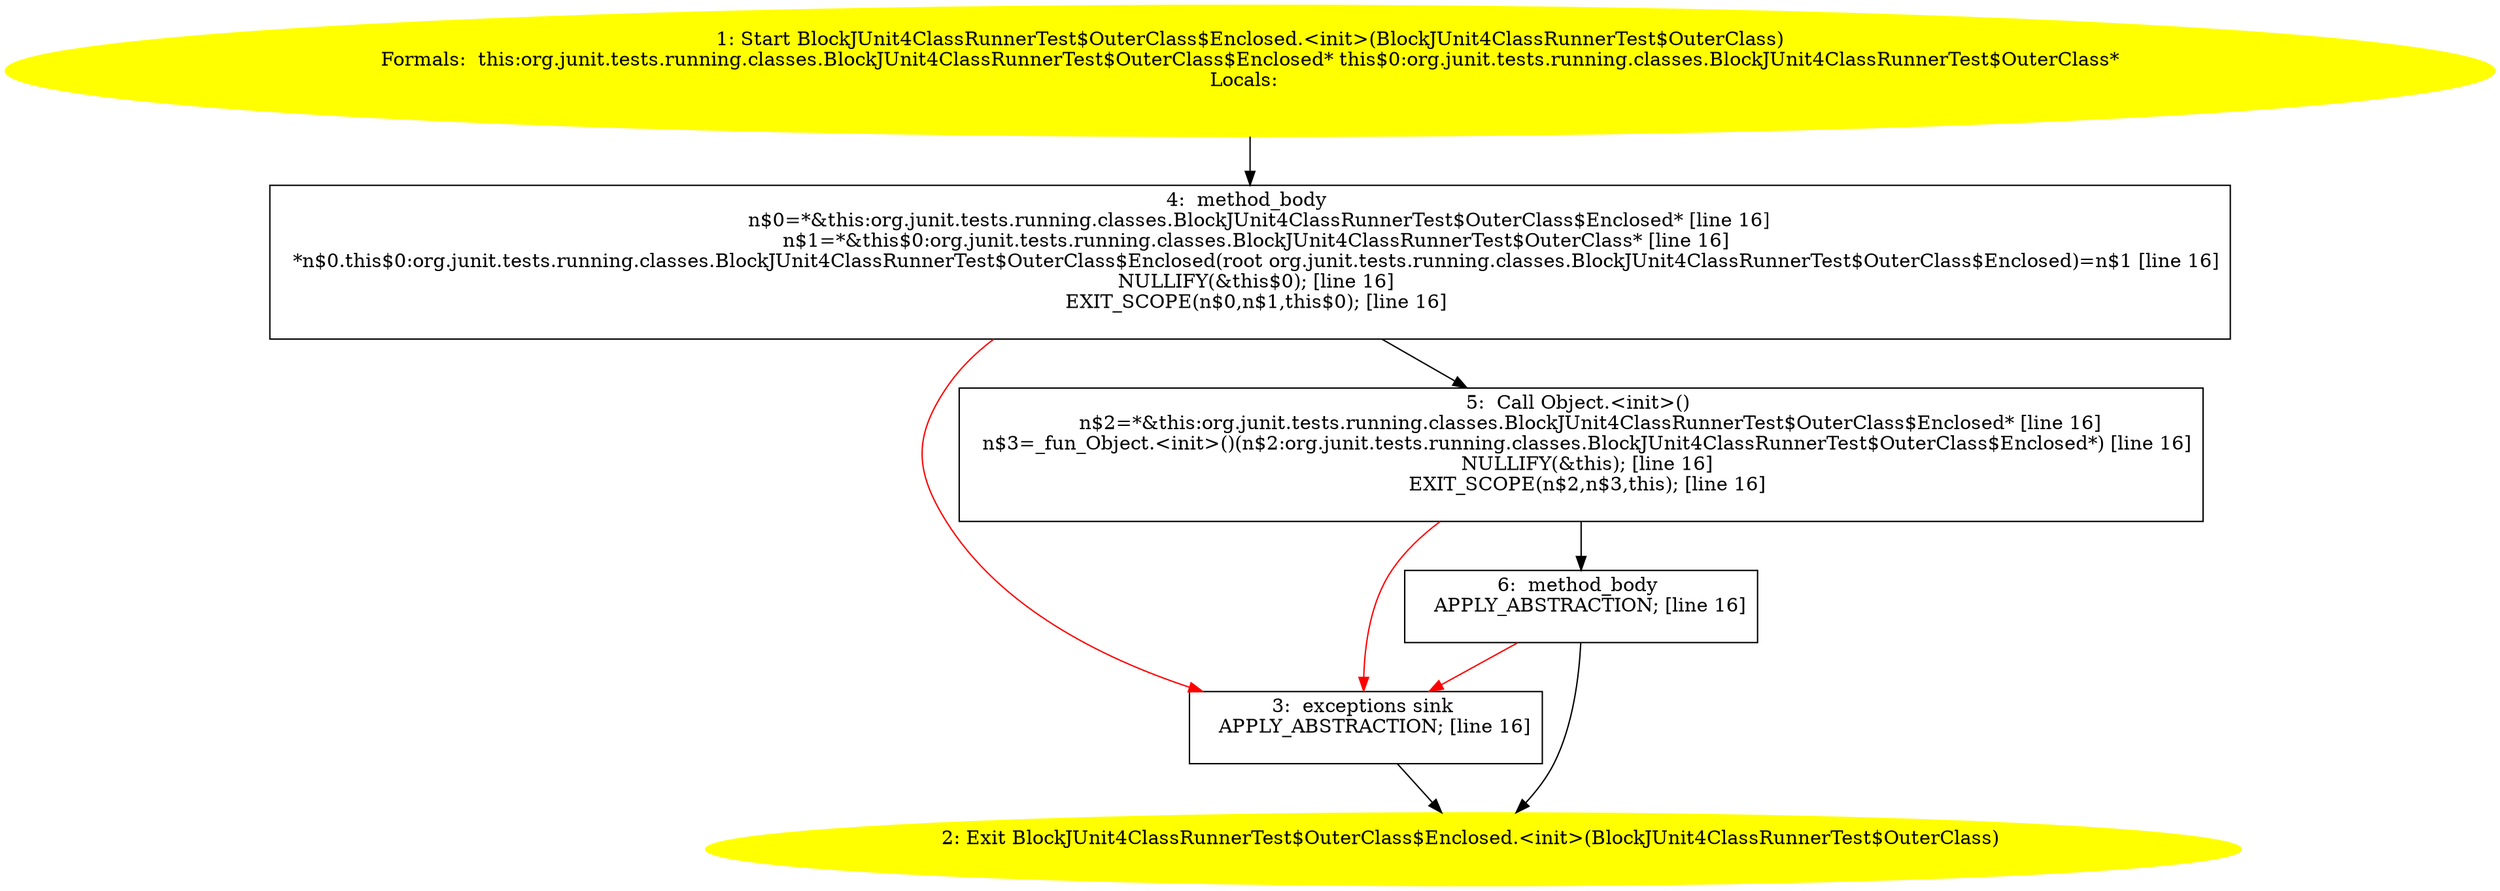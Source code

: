 /* @generated */
digraph cfg {
"org.junit.tests.running.classes.BlockJUnit4ClassRunnerTest$OuterClass$Enclosed.<init>(org.junit.test.5f668969eba7d370daf0231df4a75d22_1" [label="1: Start BlockJUnit4ClassRunnerTest$OuterClass$Enclosed.<init>(BlockJUnit4ClassRunnerTest$OuterClass)\nFormals:  this:org.junit.tests.running.classes.BlockJUnit4ClassRunnerTest$OuterClass$Enclosed* this$0:org.junit.tests.running.classes.BlockJUnit4ClassRunnerTest$OuterClass*\nLocals:  \n  " color=yellow style=filled]
	

	 "org.junit.tests.running.classes.BlockJUnit4ClassRunnerTest$OuterClass$Enclosed.<init>(org.junit.test.5f668969eba7d370daf0231df4a75d22_1" -> "org.junit.tests.running.classes.BlockJUnit4ClassRunnerTest$OuterClass$Enclosed.<init>(org.junit.test.5f668969eba7d370daf0231df4a75d22_4" ;
"org.junit.tests.running.classes.BlockJUnit4ClassRunnerTest$OuterClass$Enclosed.<init>(org.junit.test.5f668969eba7d370daf0231df4a75d22_2" [label="2: Exit BlockJUnit4ClassRunnerTest$OuterClass$Enclosed.<init>(BlockJUnit4ClassRunnerTest$OuterClass) \n  " color=yellow style=filled]
	

"org.junit.tests.running.classes.BlockJUnit4ClassRunnerTest$OuterClass$Enclosed.<init>(org.junit.test.5f668969eba7d370daf0231df4a75d22_3" [label="3:  exceptions sink \n   APPLY_ABSTRACTION; [line 16]\n " shape="box"]
	

	 "org.junit.tests.running.classes.BlockJUnit4ClassRunnerTest$OuterClass$Enclosed.<init>(org.junit.test.5f668969eba7d370daf0231df4a75d22_3" -> "org.junit.tests.running.classes.BlockJUnit4ClassRunnerTest$OuterClass$Enclosed.<init>(org.junit.test.5f668969eba7d370daf0231df4a75d22_2" ;
"org.junit.tests.running.classes.BlockJUnit4ClassRunnerTest$OuterClass$Enclosed.<init>(org.junit.test.5f668969eba7d370daf0231df4a75d22_4" [label="4:  method_body \n   n$0=*&this:org.junit.tests.running.classes.BlockJUnit4ClassRunnerTest$OuterClass$Enclosed* [line 16]\n  n$1=*&this$0:org.junit.tests.running.classes.BlockJUnit4ClassRunnerTest$OuterClass* [line 16]\n  *n$0.this$0:org.junit.tests.running.classes.BlockJUnit4ClassRunnerTest$OuterClass$Enclosed(root org.junit.tests.running.classes.BlockJUnit4ClassRunnerTest$OuterClass$Enclosed)=n$1 [line 16]\n  NULLIFY(&this$0); [line 16]\n  EXIT_SCOPE(n$0,n$1,this$0); [line 16]\n " shape="box"]
	

	 "org.junit.tests.running.classes.BlockJUnit4ClassRunnerTest$OuterClass$Enclosed.<init>(org.junit.test.5f668969eba7d370daf0231df4a75d22_4" -> "org.junit.tests.running.classes.BlockJUnit4ClassRunnerTest$OuterClass$Enclosed.<init>(org.junit.test.5f668969eba7d370daf0231df4a75d22_5" ;
	 "org.junit.tests.running.classes.BlockJUnit4ClassRunnerTest$OuterClass$Enclosed.<init>(org.junit.test.5f668969eba7d370daf0231df4a75d22_4" -> "org.junit.tests.running.classes.BlockJUnit4ClassRunnerTest$OuterClass$Enclosed.<init>(org.junit.test.5f668969eba7d370daf0231df4a75d22_3" [color="red" ];
"org.junit.tests.running.classes.BlockJUnit4ClassRunnerTest$OuterClass$Enclosed.<init>(org.junit.test.5f668969eba7d370daf0231df4a75d22_5" [label="5:  Call Object.<init>() \n   n$2=*&this:org.junit.tests.running.classes.BlockJUnit4ClassRunnerTest$OuterClass$Enclosed* [line 16]\n  n$3=_fun_Object.<init>()(n$2:org.junit.tests.running.classes.BlockJUnit4ClassRunnerTest$OuterClass$Enclosed*) [line 16]\n  NULLIFY(&this); [line 16]\n  EXIT_SCOPE(n$2,n$3,this); [line 16]\n " shape="box"]
	

	 "org.junit.tests.running.classes.BlockJUnit4ClassRunnerTest$OuterClass$Enclosed.<init>(org.junit.test.5f668969eba7d370daf0231df4a75d22_5" -> "org.junit.tests.running.classes.BlockJUnit4ClassRunnerTest$OuterClass$Enclosed.<init>(org.junit.test.5f668969eba7d370daf0231df4a75d22_6" ;
	 "org.junit.tests.running.classes.BlockJUnit4ClassRunnerTest$OuterClass$Enclosed.<init>(org.junit.test.5f668969eba7d370daf0231df4a75d22_5" -> "org.junit.tests.running.classes.BlockJUnit4ClassRunnerTest$OuterClass$Enclosed.<init>(org.junit.test.5f668969eba7d370daf0231df4a75d22_3" [color="red" ];
"org.junit.tests.running.classes.BlockJUnit4ClassRunnerTest$OuterClass$Enclosed.<init>(org.junit.test.5f668969eba7d370daf0231df4a75d22_6" [label="6:  method_body \n   APPLY_ABSTRACTION; [line 16]\n " shape="box"]
	

	 "org.junit.tests.running.classes.BlockJUnit4ClassRunnerTest$OuterClass$Enclosed.<init>(org.junit.test.5f668969eba7d370daf0231df4a75d22_6" -> "org.junit.tests.running.classes.BlockJUnit4ClassRunnerTest$OuterClass$Enclosed.<init>(org.junit.test.5f668969eba7d370daf0231df4a75d22_2" ;
	 "org.junit.tests.running.classes.BlockJUnit4ClassRunnerTest$OuterClass$Enclosed.<init>(org.junit.test.5f668969eba7d370daf0231df4a75d22_6" -> "org.junit.tests.running.classes.BlockJUnit4ClassRunnerTest$OuterClass$Enclosed.<init>(org.junit.test.5f668969eba7d370daf0231df4a75d22_3" [color="red" ];
}
